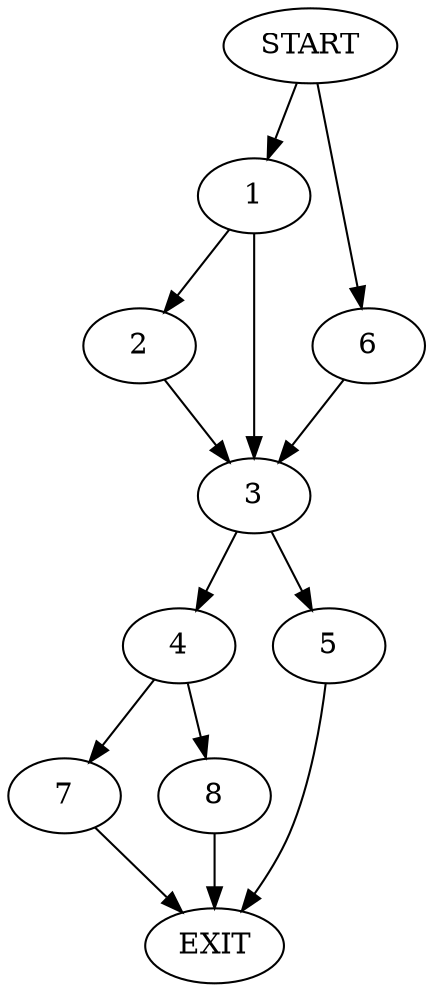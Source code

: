 digraph {
0 [label="START"]
9 [label="EXIT"]
0 -> 1
1 -> 2
1 -> 3
2 -> 3
3 -> 4
3 -> 5
0 -> 6
6 -> 3
5 -> 9
4 -> 7
4 -> 8
7 -> 9
8 -> 9
}
